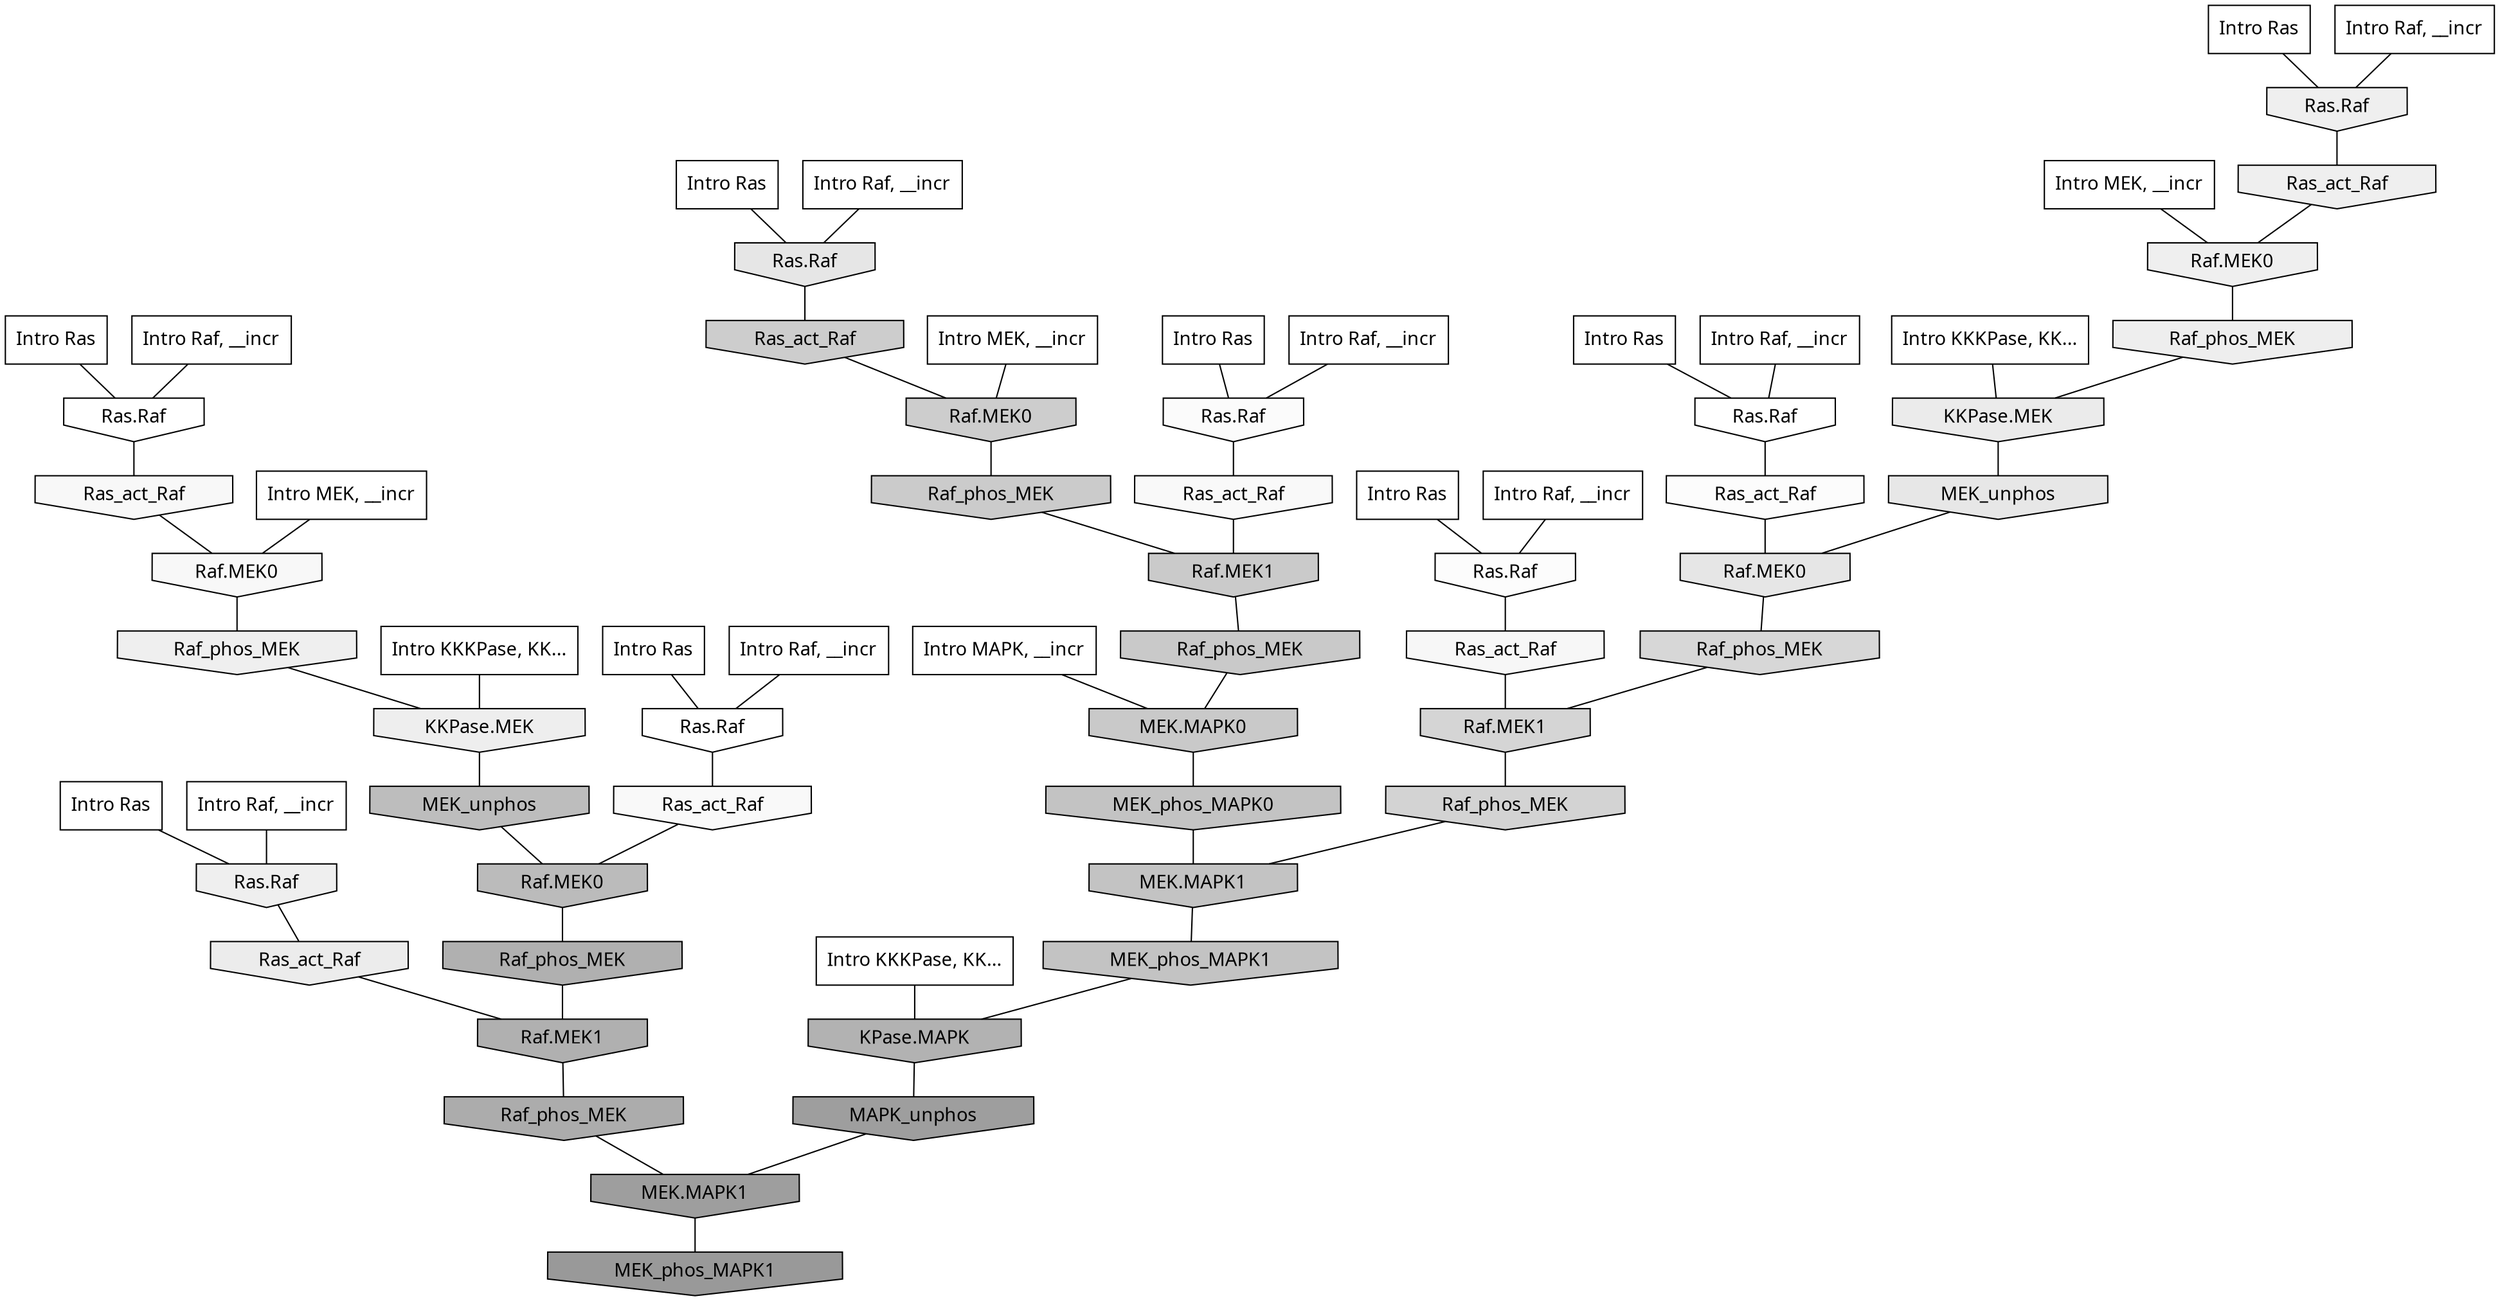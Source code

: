 digraph G{
  rankdir="TB";
  ranksep=0.30;
  node [fontname="CMU Serif"];
  edge [fontname="CMU Serif"];
  
  2 [label="Intro Ras", shape=rectangle, style=filled, fillcolor="0.000 0.000 1.000"]
  
  25 [label="Intro Ras", shape=rectangle, style=filled, fillcolor="0.000 0.000 1.000"]
  
  26 [label="Intro Ras", shape=rectangle, style=filled, fillcolor="0.000 0.000 1.000"]
  
  61 [label="Intro Ras", shape=rectangle, style=filled, fillcolor="0.000 0.000 1.000"]
  
  66 [label="Intro Ras", shape=rectangle, style=filled, fillcolor="0.000 0.000 1.000"]
  
  68 [label="Intro Ras", shape=rectangle, style=filled, fillcolor="0.000 0.000 1.000"]
  
  69 [label="Intro Ras", shape=rectangle, style=filled, fillcolor="0.000 0.000 1.000"]
  
  93 [label="Intro Ras", shape=rectangle, style=filled, fillcolor="0.000 0.000 1.000"]
  
  111 [label="Intro Raf, __incr", shape=rectangle, style=filled, fillcolor="0.000 0.000 1.000"]
  
  167 [label="Intro Raf, __incr", shape=rectangle, style=filled, fillcolor="0.000 0.000 1.000"]
  
  206 [label="Intro Raf, __incr", shape=rectangle, style=filled, fillcolor="0.000 0.000 1.000"]
  
  674 [label="Intro Raf, __incr", shape=rectangle, style=filled, fillcolor="0.000 0.000 1.000"]
  
  700 [label="Intro Raf, __incr", shape=rectangle, style=filled, fillcolor="0.000 0.000 1.000"]
  
  777 [label="Intro Raf, __incr", shape=rectangle, style=filled, fillcolor="0.000 0.000 1.000"]
  
  970 [label="Intro Raf, __incr", shape=rectangle, style=filled, fillcolor="0.000 0.000 1.000"]
  
  1099 [label="Intro Raf, __incr", shape=rectangle, style=filled, fillcolor="0.000 0.000 1.000"]
  
  1543 [label="Intro MEK, __incr", shape=rectangle, style=filled, fillcolor="0.000 0.000 1.000"]
  
  1615 [label="Intro MEK, __incr", shape=rectangle, style=filled, fillcolor="0.000 0.000 1.000"]
  
  1933 [label="Intro MEK, __incr", shape=rectangle, style=filled, fillcolor="0.000 0.000 1.000"]
  
  2183 [label="Intro MAPK, __incr", shape=rectangle, style=filled, fillcolor="0.000 0.000 1.000"]
  
  3143 [label="Intro KKKPase, KK...", shape=rectangle, style=filled, fillcolor="0.000 0.000 1.000"]
  
  3160 [label="Intro KKKPase, KK...", shape=rectangle, style=filled, fillcolor="0.000 0.000 1.000"]
  
  3195 [label="Intro KKKPase, KK...", shape=rectangle, style=filled, fillcolor="0.000 0.000 1.000"]
  
  3232 [label="Ras.Raf", shape=invhouse, style=filled, fillcolor="0.000 0.000 1.000"]
  
  3266 [label="Ras.Raf", shape=invhouse, style=filled, fillcolor="0.000 0.000 1.000"]
  
  3276 [label="Ras.Raf", shape=invhouse, style=filled, fillcolor="0.000 0.000 1.000"]
  
  3434 [label="Ras.Raf", shape=invhouse, style=filled, fillcolor="0.000 0.000 0.988"]
  
  3476 [label="Ras_act_Raf", shape=invhouse, style=filled, fillcolor="0.000 0.000 0.986"]
  
  3537 [label="Ras.Raf", shape=invhouse, style=filled, fillcolor="0.000 0.000 0.981"]
  
  3641 [label="Ras_act_Raf", shape=invhouse, style=filled, fillcolor="0.000 0.000 0.974"]
  
  3645 [label="Ras_act_Raf", shape=invhouse, style=filled, fillcolor="0.000 0.000 0.974"]
  
  3742 [label="Ras_act_Raf", shape=invhouse, style=filled, fillcolor="0.000 0.000 0.969"]
  
  3744 [label="Raf.MEK0", shape=invhouse, style=filled, fillcolor="0.000 0.000 0.969"]
  
  3836 [label="Ras_act_Raf", shape=invhouse, style=filled, fillcolor="0.000 0.000 0.966"]
  
  4621 [label="Ras.Raf", shape=invhouse, style=filled, fillcolor="0.000 0.000 0.937"]
  
  4628 [label="Raf_phos_MEK", shape=invhouse, style=filled, fillcolor="0.000 0.000 0.937"]
  
  4664 [label="Ras.Raf", shape=invhouse, style=filled, fillcolor="0.000 0.000 0.936"]
  
  4705 [label="Ras_act_Raf", shape=invhouse, style=filled, fillcolor="0.000 0.000 0.935"]
  
  4707 [label="Raf.MEK0", shape=invhouse, style=filled, fillcolor="0.000 0.000 0.935"]
  
  4787 [label="KKPase.MEK", shape=invhouse, style=filled, fillcolor="0.000 0.000 0.932"]
  
  4846 [label="Raf_phos_MEK", shape=invhouse, style=filled, fillcolor="0.000 0.000 0.930"]
  
  5069 [label="Ras_act_Raf", shape=invhouse, style=filled, fillcolor="0.000 0.000 0.922"]
  
  5139 [label="KKPase.MEK", shape=invhouse, style=filled, fillcolor="0.000 0.000 0.920"]
  
  5689 [label="MEK_unphos", shape=invhouse, style=filled, fillcolor="0.000 0.000 0.903"]
  
  5842 [label="Ras.Raf", shape=invhouse, style=filled, fillcolor="0.000 0.000 0.900"]
  
  5857 [label="Raf.MEK0", shape=invhouse, style=filled, fillcolor="0.000 0.000 0.899"]
  
  8798 [label="Raf_phos_MEK", shape=invhouse, style=filled, fillcolor="0.000 0.000 0.843"]
  
  9398 [label="Raf.MEK1", shape=invhouse, style=filled, fillcolor="0.000 0.000 0.834"]
  
  9932 [label="Raf_phos_MEK", shape=invhouse, style=filled, fillcolor="0.000 0.000 0.828"]
  
  12300 [label="Ras_act_Raf", shape=invhouse, style=filled, fillcolor="0.000 0.000 0.804"]
  
  12307 [label="Raf.MEK0", shape=invhouse, style=filled, fillcolor="0.000 0.000 0.804"]
  
  13380 [label="Raf_phos_MEK", shape=invhouse, style=filled, fillcolor="0.000 0.000 0.794"]
  
  13951 [label="Raf.MEK1", shape=invhouse, style=filled, fillcolor="0.000 0.000 0.790"]
  
  14411 [label="Raf_phos_MEK", shape=invhouse, style=filled, fillcolor="0.000 0.000 0.787"]
  
  14421 [label="MEK.MAPK0", shape=invhouse, style=filled, fillcolor="0.000 0.000 0.787"]
  
  16611 [label="MEK_phos_MAPK0", shape=invhouse, style=filled, fillcolor="0.000 0.000 0.765"]
  
  16616 [label="MEK.MAPK1", shape=invhouse, style=filled, fillcolor="0.000 0.000 0.765"]
  
  16779 [label="MEK_phos_MAPK1", shape=invhouse, style=filled, fillcolor="0.000 0.000 0.762"]
  
  18065 [label="MEK_unphos", shape=invhouse, style=filled, fillcolor="0.000 0.000 0.739"]
  
  18442 [label="Raf.MEK0", shape=invhouse, style=filled, fillcolor="0.000 0.000 0.731"]
  
  19719 [label="KPase.MAPK", shape=invhouse, style=filled, fillcolor="0.000 0.000 0.698"]
  
  19959 [label="Raf_phos_MEK", shape=invhouse, style=filled, fillcolor="0.000 0.000 0.691"]
  
  19987 [label="Raf.MEK1", shape=invhouse, style=filled, fillcolor="0.000 0.000 0.690"]
  
  20536 [label="Raf_phos_MEK", shape=invhouse, style=filled, fillcolor="0.000 0.000 0.674"]
  
  22042 [label="MAPK_unphos", shape=invhouse, style=filled, fillcolor="0.000 0.000 0.620"]
  
  22044 [label="MEK.MAPK1", shape=invhouse, style=filled, fillcolor="0.000 0.000 0.620"]
  
  22626 [label="MEK_phos_MAPK1", shape=invhouse, style=filled, fillcolor="0.000 0.000 0.600"]
  
  
  22044 -> 22626 [dir=none, color="0.000 0.000 0.000"] 
  22042 -> 22044 [dir=none, color="0.000 0.000 0.000"] 
  20536 -> 22044 [dir=none, color="0.000 0.000 0.000"] 
  19987 -> 20536 [dir=none, color="0.000 0.000 0.000"] 
  19959 -> 19987 [dir=none, color="0.000 0.000 0.000"] 
  19719 -> 22042 [dir=none, color="0.000 0.000 0.000"] 
  18442 -> 19959 [dir=none, color="0.000 0.000 0.000"] 
  18065 -> 18442 [dir=none, color="0.000 0.000 0.000"] 
  16779 -> 19719 [dir=none, color="0.000 0.000 0.000"] 
  16616 -> 16779 [dir=none, color="0.000 0.000 0.000"] 
  16611 -> 16616 [dir=none, color="0.000 0.000 0.000"] 
  14421 -> 16611 [dir=none, color="0.000 0.000 0.000"] 
  14411 -> 14421 [dir=none, color="0.000 0.000 0.000"] 
  13951 -> 14411 [dir=none, color="0.000 0.000 0.000"] 
  13380 -> 13951 [dir=none, color="0.000 0.000 0.000"] 
  12307 -> 13380 [dir=none, color="0.000 0.000 0.000"] 
  12300 -> 12307 [dir=none, color="0.000 0.000 0.000"] 
  9932 -> 16616 [dir=none, color="0.000 0.000 0.000"] 
  9398 -> 9932 [dir=none, color="0.000 0.000 0.000"] 
  8798 -> 9398 [dir=none, color="0.000 0.000 0.000"] 
  5857 -> 8798 [dir=none, color="0.000 0.000 0.000"] 
  5842 -> 12300 [dir=none, color="0.000 0.000 0.000"] 
  5689 -> 5857 [dir=none, color="0.000 0.000 0.000"] 
  5139 -> 5689 [dir=none, color="0.000 0.000 0.000"] 
  5069 -> 19987 [dir=none, color="0.000 0.000 0.000"] 
  4846 -> 5139 [dir=none, color="0.000 0.000 0.000"] 
  4787 -> 18065 [dir=none, color="0.000 0.000 0.000"] 
  4707 -> 4846 [dir=none, color="0.000 0.000 0.000"] 
  4705 -> 4707 [dir=none, color="0.000 0.000 0.000"] 
  4664 -> 4705 [dir=none, color="0.000 0.000 0.000"] 
  4628 -> 4787 [dir=none, color="0.000 0.000 0.000"] 
  4621 -> 5069 [dir=none, color="0.000 0.000 0.000"] 
  3836 -> 9398 [dir=none, color="0.000 0.000 0.000"] 
  3744 -> 4628 [dir=none, color="0.000 0.000 0.000"] 
  3742 -> 3744 [dir=none, color="0.000 0.000 0.000"] 
  3645 -> 13951 [dir=none, color="0.000 0.000 0.000"] 
  3641 -> 18442 [dir=none, color="0.000 0.000 0.000"] 
  3537 -> 3645 [dir=none, color="0.000 0.000 0.000"] 
  3476 -> 5857 [dir=none, color="0.000 0.000 0.000"] 
  3434 -> 3836 [dir=none, color="0.000 0.000 0.000"] 
  3276 -> 3641 [dir=none, color="0.000 0.000 0.000"] 
  3266 -> 3742 [dir=none, color="0.000 0.000 0.000"] 
  3232 -> 3476 [dir=none, color="0.000 0.000 0.000"] 
  3195 -> 5139 [dir=none, color="0.000 0.000 0.000"] 
  3160 -> 4787 [dir=none, color="0.000 0.000 0.000"] 
  3143 -> 19719 [dir=none, color="0.000 0.000 0.000"] 
  2183 -> 14421 [dir=none, color="0.000 0.000 0.000"] 
  1933 -> 4707 [dir=none, color="0.000 0.000 0.000"] 
  1615 -> 3744 [dir=none, color="0.000 0.000 0.000"] 
  1543 -> 12307 [dir=none, color="0.000 0.000 0.000"] 
  1099 -> 4621 [dir=none, color="0.000 0.000 0.000"] 
  970 -> 3266 [dir=none, color="0.000 0.000 0.000"] 
  777 -> 3276 [dir=none, color="0.000 0.000 0.000"] 
  700 -> 3232 [dir=none, color="0.000 0.000 0.000"] 
  674 -> 3537 [dir=none, color="0.000 0.000 0.000"] 
  206 -> 3434 [dir=none, color="0.000 0.000 0.000"] 
  167 -> 4664 [dir=none, color="0.000 0.000 0.000"] 
  111 -> 5842 [dir=none, color="0.000 0.000 0.000"] 
  93 -> 3537 [dir=none, color="0.000 0.000 0.000"] 
  69 -> 3276 [dir=none, color="0.000 0.000 0.000"] 
  68 -> 3232 [dir=none, color="0.000 0.000 0.000"] 
  66 -> 4664 [dir=none, color="0.000 0.000 0.000"] 
  61 -> 4621 [dir=none, color="0.000 0.000 0.000"] 
  26 -> 3434 [dir=none, color="0.000 0.000 0.000"] 
  25 -> 3266 [dir=none, color="0.000 0.000 0.000"] 
  2 -> 5842 [dir=none, color="0.000 0.000 0.000"] 
  
  }
